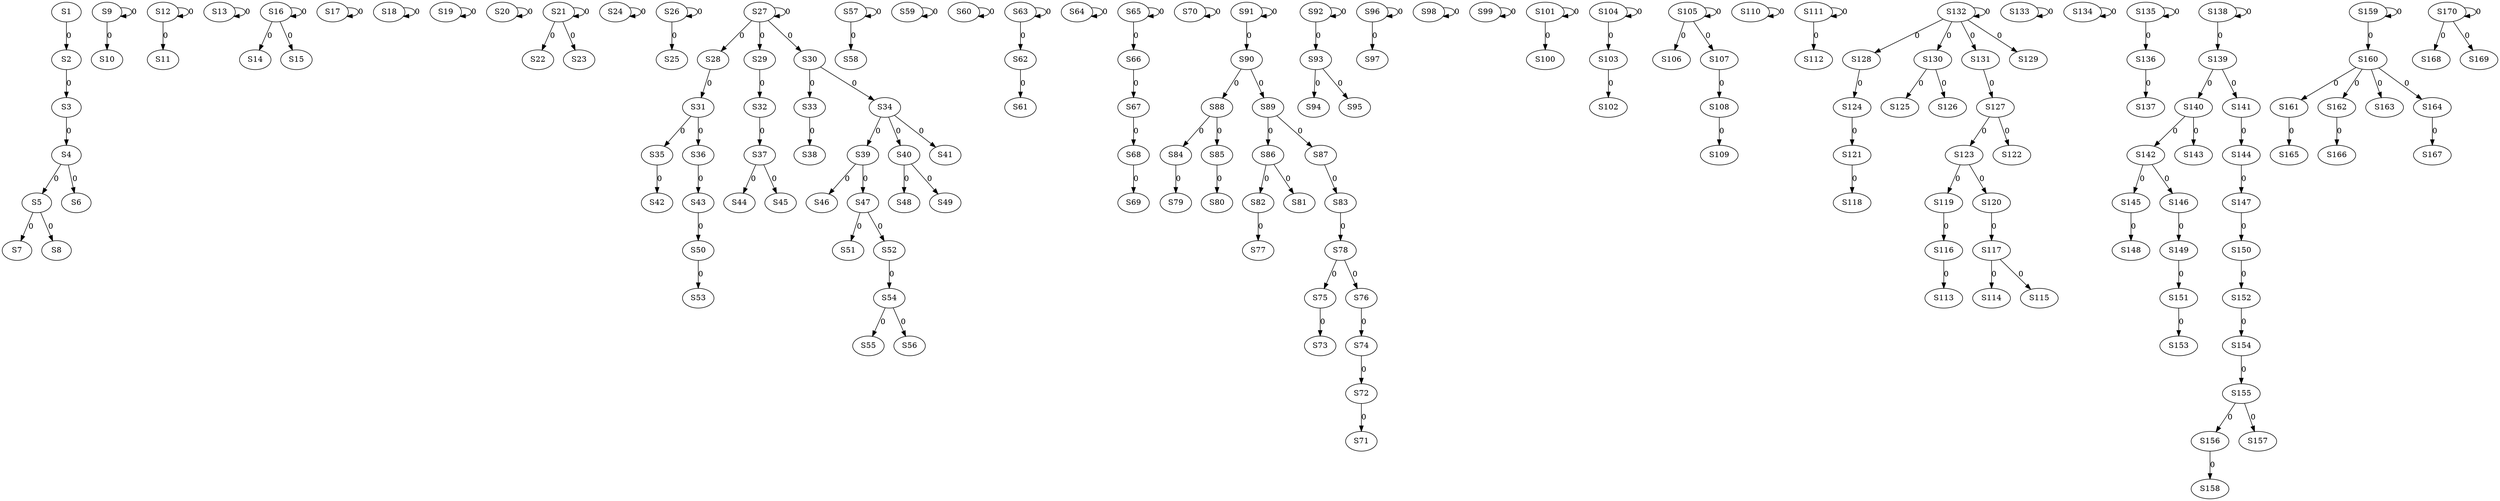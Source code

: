 strict digraph {
	S1 -> S2 [ label = 0 ];
	S2 -> S3 [ label = 0 ];
	S3 -> S4 [ label = 0 ];
	S4 -> S5 [ label = 0 ];
	S4 -> S6 [ label = 0 ];
	S5 -> S7 [ label = 0 ];
	S5 -> S8 [ label = 0 ];
	S9 -> S9 [ label = 0 ];
	S9 -> S10 [ label = 0 ];
	S12 -> S11 [ label = 0 ];
	S12 -> S12 [ label = 0 ];
	S13 -> S13 [ label = 0 ];
	S16 -> S14 [ label = 0 ];
	S16 -> S15 [ label = 0 ];
	S16 -> S16 [ label = 0 ];
	S17 -> S17 [ label = 0 ];
	S18 -> S18 [ label = 0 ];
	S19 -> S19 [ label = 0 ];
	S20 -> S20 [ label = 0 ];
	S21 -> S21 [ label = 0 ];
	S21 -> S22 [ label = 0 ];
	S21 -> S23 [ label = 0 ];
	S24 -> S24 [ label = 0 ];
	S26 -> S25 [ label = 0 ];
	S26 -> S26 [ label = 0 ];
	S27 -> S27 [ label = 0 ];
	S27 -> S28 [ label = 0 ];
	S27 -> S29 [ label = 0 ];
	S27 -> S30 [ label = 0 ];
	S28 -> S31 [ label = 0 ];
	S29 -> S32 [ label = 0 ];
	S30 -> S33 [ label = 0 ];
	S30 -> S34 [ label = 0 ];
	S31 -> S35 [ label = 0 ];
	S31 -> S36 [ label = 0 ];
	S32 -> S37 [ label = 0 ];
	S33 -> S38 [ label = 0 ];
	S34 -> S39 [ label = 0 ];
	S34 -> S40 [ label = 0 ];
	S34 -> S41 [ label = 0 ];
	S35 -> S42 [ label = 0 ];
	S36 -> S43 [ label = 0 ];
	S37 -> S44 [ label = 0 ];
	S37 -> S45 [ label = 0 ];
	S39 -> S46 [ label = 0 ];
	S39 -> S47 [ label = 0 ];
	S40 -> S48 [ label = 0 ];
	S40 -> S49 [ label = 0 ];
	S43 -> S50 [ label = 0 ];
	S47 -> S51 [ label = 0 ];
	S47 -> S52 [ label = 0 ];
	S50 -> S53 [ label = 0 ];
	S52 -> S54 [ label = 0 ];
	S54 -> S55 [ label = 0 ];
	S54 -> S56 [ label = 0 ];
	S57 -> S57 [ label = 0 ];
	S57 -> S58 [ label = 0 ];
	S59 -> S59 [ label = 0 ];
	S60 -> S60 [ label = 0 ];
	S62 -> S61 [ label = 0 ];
	S63 -> S62 [ label = 0 ];
	S63 -> S63 [ label = 0 ];
	S64 -> S64 [ label = 0 ];
	S65 -> S65 [ label = 0 ];
	S65 -> S66 [ label = 0 ];
	S66 -> S67 [ label = 0 ];
	S67 -> S68 [ label = 0 ];
	S68 -> S69 [ label = 0 ];
	S70 -> S70 [ label = 0 ];
	S72 -> S71 [ label = 0 ];
	S74 -> S72 [ label = 0 ];
	S75 -> S73 [ label = 0 ];
	S76 -> S74 [ label = 0 ];
	S78 -> S75 [ label = 0 ];
	S78 -> S76 [ label = 0 ];
	S82 -> S77 [ label = 0 ];
	S83 -> S78 [ label = 0 ];
	S84 -> S79 [ label = 0 ];
	S85 -> S80 [ label = 0 ];
	S86 -> S81 [ label = 0 ];
	S86 -> S82 [ label = 0 ];
	S87 -> S83 [ label = 0 ];
	S88 -> S84 [ label = 0 ];
	S88 -> S85 [ label = 0 ];
	S89 -> S86 [ label = 0 ];
	S89 -> S87 [ label = 0 ];
	S90 -> S88 [ label = 0 ];
	S90 -> S89 [ label = 0 ];
	S91 -> S90 [ label = 0 ];
	S91 -> S91 [ label = 0 ];
	S92 -> S92 [ label = 0 ];
	S92 -> S93 [ label = 0 ];
	S93 -> S94 [ label = 0 ];
	S93 -> S95 [ label = 0 ];
	S96 -> S96 [ label = 0 ];
	S96 -> S97 [ label = 0 ];
	S98 -> S98 [ label = 0 ];
	S99 -> S99 [ label = 0 ];
	S101 -> S100 [ label = 0 ];
	S101 -> S101 [ label = 0 ];
	S103 -> S102 [ label = 0 ];
	S104 -> S103 [ label = 0 ];
	S104 -> S104 [ label = 0 ];
	S105 -> S105 [ label = 0 ];
	S105 -> S106 [ label = 0 ];
	S105 -> S107 [ label = 0 ];
	S107 -> S108 [ label = 0 ];
	S108 -> S109 [ label = 0 ];
	S110 -> S110 [ label = 0 ];
	S111 -> S111 [ label = 0 ];
	S111 -> S112 [ label = 0 ];
	S116 -> S113 [ label = 0 ];
	S117 -> S114 [ label = 0 ];
	S117 -> S115 [ label = 0 ];
	S119 -> S116 [ label = 0 ];
	S120 -> S117 [ label = 0 ];
	S121 -> S118 [ label = 0 ];
	S123 -> S119 [ label = 0 ];
	S123 -> S120 [ label = 0 ];
	S124 -> S121 [ label = 0 ];
	S127 -> S122 [ label = 0 ];
	S127 -> S123 [ label = 0 ];
	S128 -> S124 [ label = 0 ];
	S130 -> S125 [ label = 0 ];
	S130 -> S126 [ label = 0 ];
	S131 -> S127 [ label = 0 ];
	S132 -> S128 [ label = 0 ];
	S132 -> S129 [ label = 0 ];
	S132 -> S130 [ label = 0 ];
	S132 -> S131 [ label = 0 ];
	S132 -> S132 [ label = 0 ];
	S133 -> S133 [ label = 0 ];
	S134 -> S134 [ label = 0 ];
	S135 -> S135 [ label = 0 ];
	S135 -> S136 [ label = 0 ];
	S136 -> S137 [ label = 0 ];
	S138 -> S138 [ label = 0 ];
	S138 -> S139 [ label = 0 ];
	S139 -> S140 [ label = 0 ];
	S139 -> S141 [ label = 0 ];
	S140 -> S142 [ label = 0 ];
	S140 -> S143 [ label = 0 ];
	S141 -> S144 [ label = 0 ];
	S142 -> S145 [ label = 0 ];
	S142 -> S146 [ label = 0 ];
	S144 -> S147 [ label = 0 ];
	S145 -> S148 [ label = 0 ];
	S146 -> S149 [ label = 0 ];
	S147 -> S150 [ label = 0 ];
	S149 -> S151 [ label = 0 ];
	S150 -> S152 [ label = 0 ];
	S151 -> S153 [ label = 0 ];
	S152 -> S154 [ label = 0 ];
	S154 -> S155 [ label = 0 ];
	S155 -> S156 [ label = 0 ];
	S155 -> S157 [ label = 0 ];
	S156 -> S158 [ label = 0 ];
	S159 -> S159 [ label = 0 ];
	S159 -> S160 [ label = 0 ];
	S160 -> S161 [ label = 0 ];
	S160 -> S162 [ label = 0 ];
	S160 -> S163 [ label = 0 ];
	S160 -> S164 [ label = 0 ];
	S161 -> S165 [ label = 0 ];
	S162 -> S166 [ label = 0 ];
	S164 -> S167 [ label = 0 ];
	S170 -> S168 [ label = 0 ];
	S170 -> S169 [ label = 0 ];
	S170 -> S170 [ label = 0 ];
}